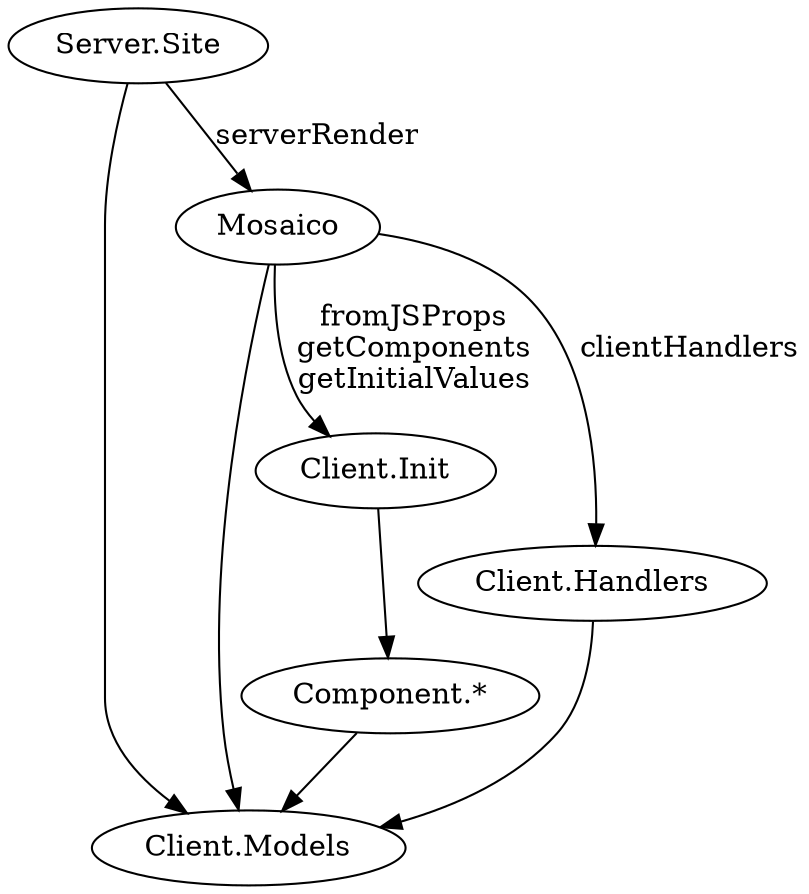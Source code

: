 digraph {
  Component -> ClientModels
  ClientInit -> Component
  ClientHandlers -> ClientModels
  Mosaico -> ClientModels
  Mosaico -> ClientInit [label="fromJSProps\ngetComponents\ngetInitialValues"]
  Mosaico -> ClientHandlers [label="clientHandlers"]
  ServerSite -> Mosaico [label="serverRender"]
  ServerSite -> ClientModels

  Component [label="Component.*"]
  ClientModels [label="Client.Models"]
  ClientInit [label="Client.Init"]
  ServerSite [label="Server.Site"]
  ClientHandlers [label="Client.Handlers"]
}
